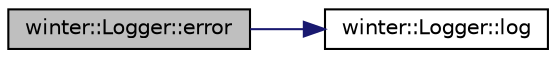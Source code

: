 digraph "winter::Logger::error"
{
 // LATEX_PDF_SIZE
  edge [fontname="Helvetica",fontsize="10",labelfontname="Helvetica",labelfontsize="10"];
  node [fontname="Helvetica",fontsize="10",shape=record];
  rankdir="LR";
  Node1 [label="winter::Logger::error",height=0.2,width=0.4,color="black", fillcolor="grey75", style="filled", fontcolor="black",tooltip="写error级别日志"];
  Node1 -> Node2 [color="midnightblue",fontsize="10",style="solid",fontname="Helvetica"];
  Node2 [label="winter::Logger::log",height=0.2,width=0.4,color="black", fillcolor="white", style="filled",URL="$classwinter_1_1Logger.html#af2f6344562afc1474f405546386352d0",tooltip="写日志"];
}
